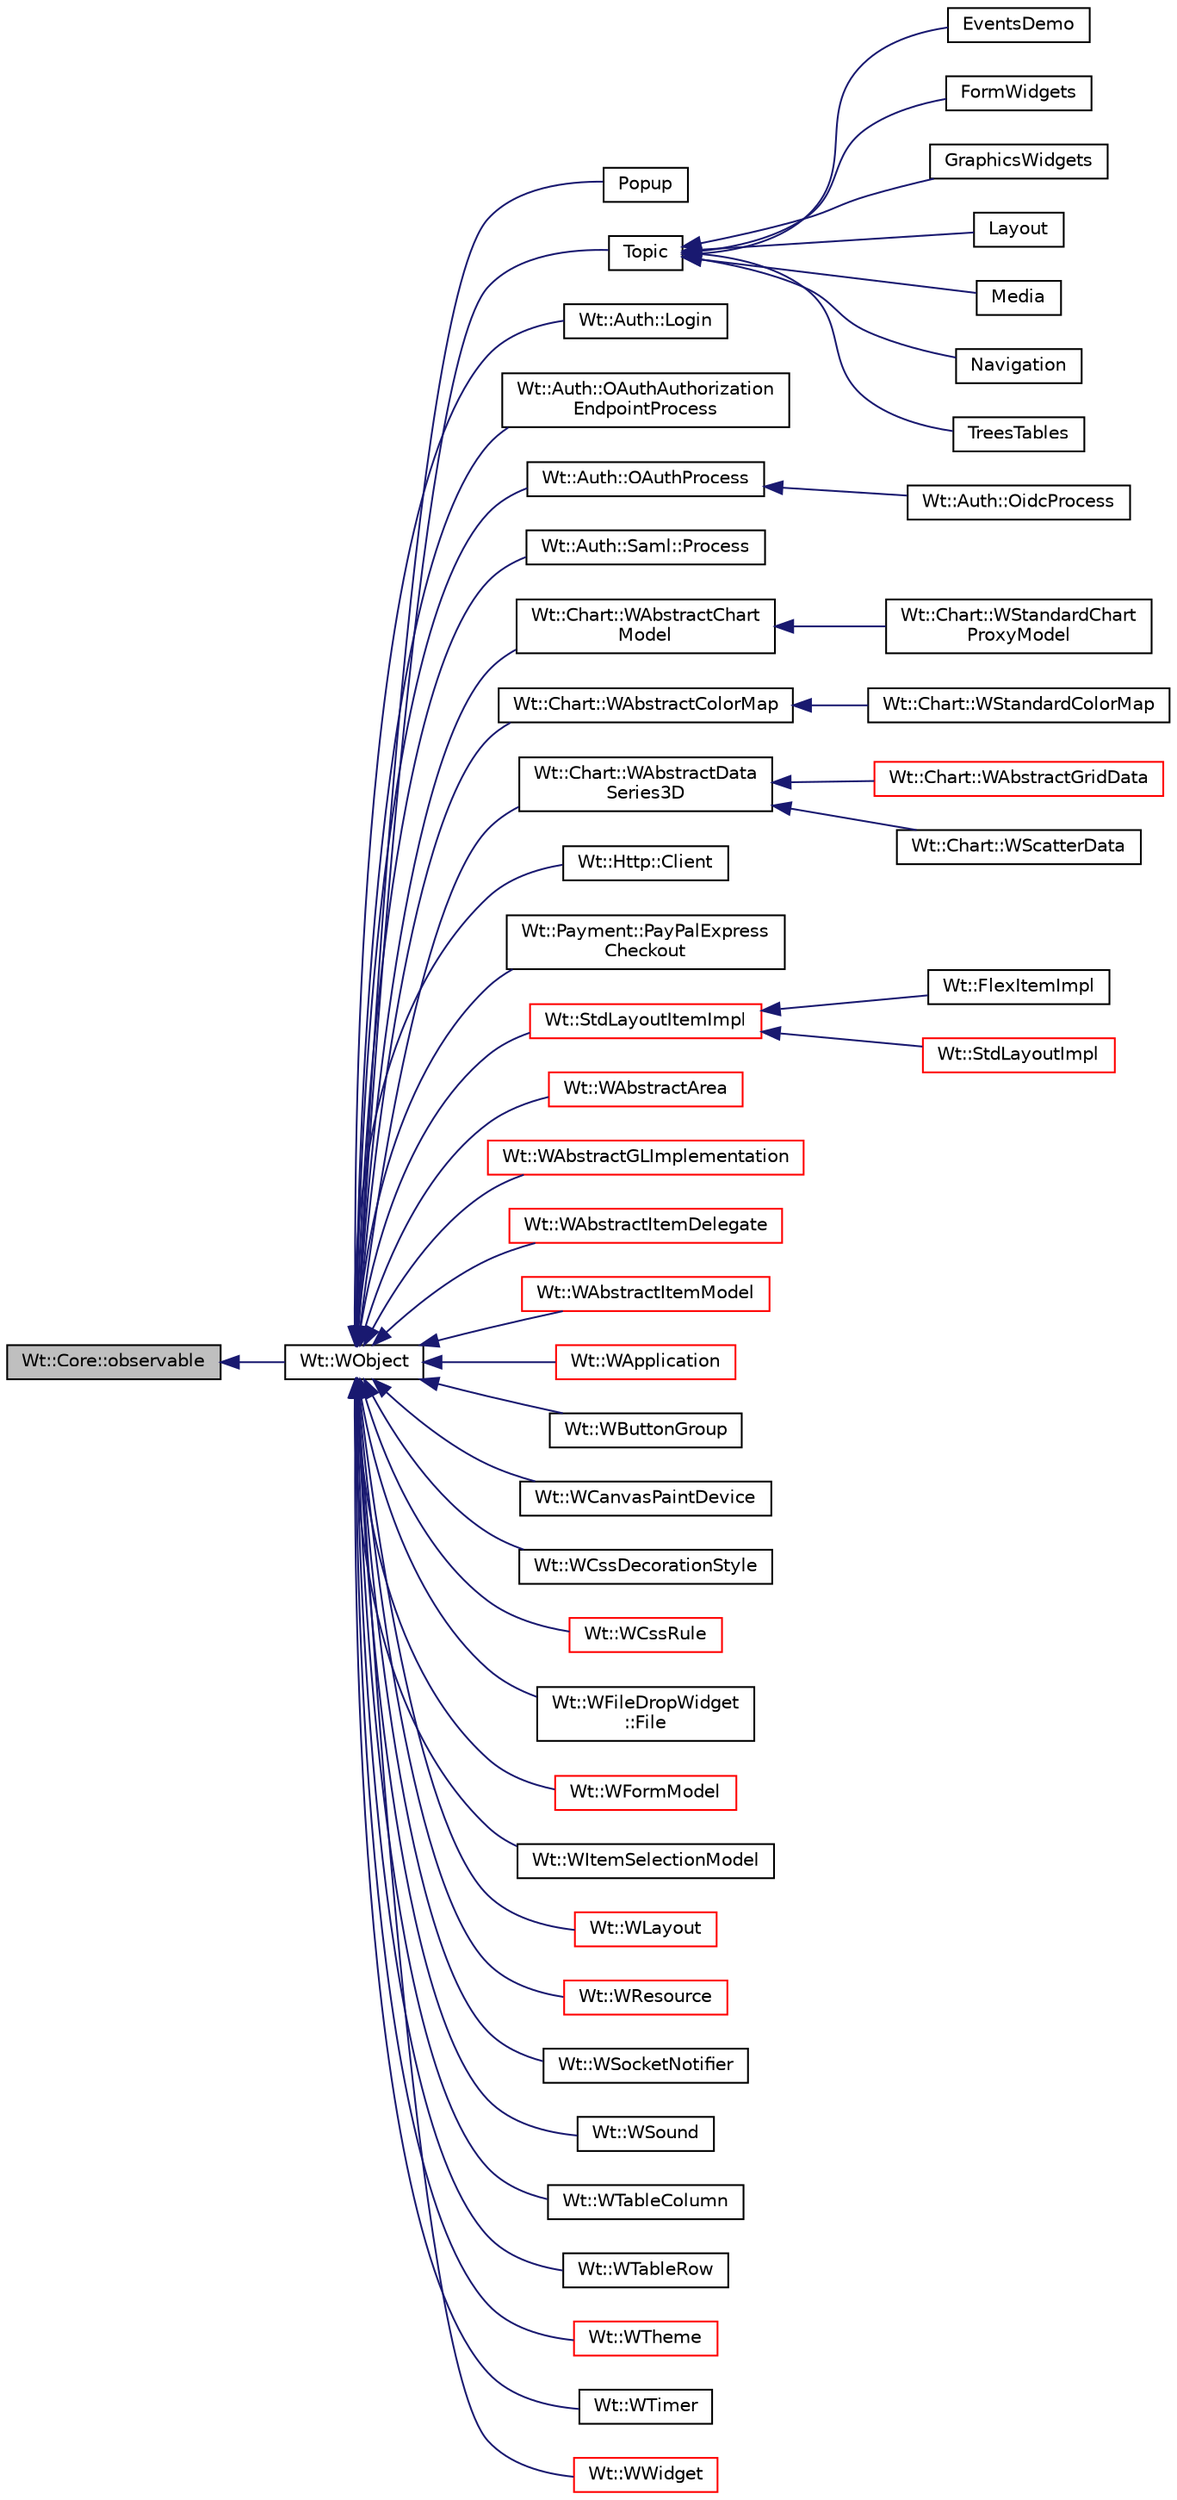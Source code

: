 digraph "Wt::Core::observable"
{
 // LATEX_PDF_SIZE
  edge [fontname="Helvetica",fontsize="10",labelfontname="Helvetica",labelfontsize="10"];
  node [fontname="Helvetica",fontsize="10",shape=record];
  rankdir="LR";
  Node1 [label="Wt::Core::observable",height=0.2,width=0.4,color="black", fillcolor="grey75", style="filled", fontcolor="black",tooltip="A base class for objects whose life-time can be tracked."];
  Node1 -> Node2 [dir="back",color="midnightblue",fontsize="10",style="solid",fontname="Helvetica"];
  Node2 [label="Wt::WObject",height=0.2,width=0.4,color="black", fillcolor="white", style="filled",URL="$classWt_1_1WObject.html",tooltip="A base class for objects that participate in the signal/slot system."];
  Node2 -> Node3 [dir="back",color="midnightblue",fontsize="10",style="solid",fontname="Helvetica"];
  Node3 [label="Popup",height=0.2,width=0.4,color="black", fillcolor="white", style="filled",URL="$classPopup.html",tooltip="A JavaScript based popup window, encapsulating the Javascript functions alert(), confirm(),..."];
  Node2 -> Node4 [dir="back",color="midnightblue",fontsize="10",style="solid",fontname="Helvetica"];
  Node4 [label="Topic",height=0.2,width=0.4,color="black", fillcolor="white", style="filled",URL="$classTopic.html",tooltip=" "];
  Node4 -> Node5 [dir="back",color="midnightblue",fontsize="10",style="solid",fontname="Helvetica"];
  Node5 [label="EventsDemo",height=0.2,width=0.4,color="black", fillcolor="white", style="filled",URL="$classEventsDemo.html",tooltip=" "];
  Node4 -> Node6 [dir="back",color="midnightblue",fontsize="10",style="solid",fontname="Helvetica"];
  Node6 [label="FormWidgets",height=0.2,width=0.4,color="black", fillcolor="white", style="filled",URL="$classFormWidgets.html",tooltip=" "];
  Node4 -> Node7 [dir="back",color="midnightblue",fontsize="10",style="solid",fontname="Helvetica"];
  Node7 [label="GraphicsWidgets",height=0.2,width=0.4,color="black", fillcolor="white", style="filled",URL="$classGraphicsWidgets.html",tooltip=" "];
  Node4 -> Node8 [dir="back",color="midnightblue",fontsize="10",style="solid",fontname="Helvetica"];
  Node8 [label="Layout",height=0.2,width=0.4,color="black", fillcolor="white", style="filled",URL="$classLayout.html",tooltip=" "];
  Node4 -> Node9 [dir="back",color="midnightblue",fontsize="10",style="solid",fontname="Helvetica"];
  Node9 [label="Media",height=0.2,width=0.4,color="black", fillcolor="white", style="filled",URL="$classMedia.html",tooltip=" "];
  Node4 -> Node10 [dir="back",color="midnightblue",fontsize="10",style="solid",fontname="Helvetica"];
  Node10 [label="Navigation",height=0.2,width=0.4,color="black", fillcolor="white", style="filled",URL="$classNavigation.html",tooltip=" "];
  Node4 -> Node11 [dir="back",color="midnightblue",fontsize="10",style="solid",fontname="Helvetica"];
  Node11 [label="TreesTables",height=0.2,width=0.4,color="black", fillcolor="white", style="filled",URL="$classTreesTables.html",tooltip=" "];
  Node2 -> Node12 [dir="back",color="midnightblue",fontsize="10",style="solid",fontname="Helvetica"];
  Node12 [label="Wt::Auth::Login",height=0.2,width=0.4,color="black", fillcolor="white", style="filled",URL="$classWt_1_1Auth_1_1Login.html",tooltip="A class that manages the current login state."];
  Node2 -> Node13 [dir="back",color="midnightblue",fontsize="10",style="solid",fontname="Helvetica"];
  Node13 [label="Wt::Auth::OAuthAuthorization\lEndpointProcess",height=0.2,width=0.4,color="black", fillcolor="white", style="filled",URL="$classWt_1_1Auth_1_1OAuthAuthorizationEndpointProcess.html",tooltip="Allows clients to authorize users according to the OAuth 2.0 protocol."];
  Node2 -> Node14 [dir="back",color="midnightblue",fontsize="10",style="solid",fontname="Helvetica"];
  Node14 [label="Wt::Auth::OAuthProcess",height=0.2,width=0.4,color="black", fillcolor="white", style="filled",URL="$classWt_1_1Auth_1_1OAuthProcess.html",tooltip="An OAuth authorization (and authentication) process."];
  Node14 -> Node15 [dir="back",color="midnightblue",fontsize="10",style="solid",fontname="Helvetica"];
  Node15 [label="Wt::Auth::OidcProcess",height=0.2,width=0.4,color="black", fillcolor="white", style="filled",URL="$classWt_1_1Auth_1_1OidcProcess.html",tooltip="An OpenId Connect authentication process."];
  Node2 -> Node16 [dir="back",color="midnightblue",fontsize="10",style="solid",fontname="Helvetica"];
  Node16 [label="Wt::Auth::Saml::Process",height=0.2,width=0.4,color="black", fillcolor="white", style="filled",URL="$classWt_1_1Auth_1_1Saml_1_1Process.html",tooltip="A SAML authentication process."];
  Node2 -> Node17 [dir="back",color="midnightblue",fontsize="10",style="solid",fontname="Helvetica"];
  Node17 [label="Wt::Chart::WAbstractChart\lModel",height=0.2,width=0.4,color="black", fillcolor="white", style="filled",URL="$classWt_1_1Chart_1_1WAbstractChartModel.html",tooltip="An abstract model for use with Wt's charts."];
  Node17 -> Node18 [dir="back",color="midnightblue",fontsize="10",style="solid",fontname="Helvetica"];
  Node18 [label="Wt::Chart::WStandardChart\lProxyModel",height=0.2,width=0.4,color="black", fillcolor="white", style="filled",URL="$classWt_1_1Chart_1_1WStandardChartProxyModel.html",tooltip="A WAbstractChartModel implementation that wraps a WAbstractItemModel."];
  Node2 -> Node19 [dir="back",color="midnightblue",fontsize="10",style="solid",fontname="Helvetica"];
  Node19 [label="Wt::Chart::WAbstractColorMap",height=0.2,width=0.4,color="black", fillcolor="white", style="filled",URL="$classWt_1_1Chart_1_1WAbstractColorMap.html",tooltip="Maps numerical values to colors."];
  Node19 -> Node20 [dir="back",color="midnightblue",fontsize="10",style="solid",fontname="Helvetica"];
  Node20 [label="Wt::Chart::WStandardColorMap",height=0.2,width=0.4,color="black", fillcolor="white", style="filled",URL="$classWt_1_1Chart_1_1WStandardColorMap.html",tooltip="Standard colorMap."];
  Node2 -> Node21 [dir="back",color="midnightblue",fontsize="10",style="solid",fontname="Helvetica"];
  Node21 [label="Wt::Chart::WAbstractData\lSeries3D",height=0.2,width=0.4,color="black", fillcolor="white", style="filled",URL="$classWt_1_1Chart_1_1WAbstractDataSeries3D.html",tooltip="Abstract base class for dataseries that can be drawn on a WCartesian3DChart."];
  Node21 -> Node22 [dir="back",color="midnightblue",fontsize="10",style="solid",fontname="Helvetica"];
  Node22 [label="Wt::Chart::WAbstractGridData",height=0.2,width=0.4,color="red", fillcolor="white", style="filled",URL="$classWt_1_1Chart_1_1WAbstractGridData.html",tooltip="Class representing grid-based data for on a 3D chart."];
  Node21 -> Node25 [dir="back",color="midnightblue",fontsize="10",style="solid",fontname="Helvetica"];
  Node25 [label="Wt::Chart::WScatterData",height=0.2,width=0.4,color="black", fillcolor="white", style="filled",URL="$classWt_1_1Chart_1_1WScatterData.html",tooltip="Class representing a collection of points for on a 3D chart."];
  Node2 -> Node26 [dir="back",color="midnightblue",fontsize="10",style="solid",fontname="Helvetica"];
  Node26 [label="Wt::Http::Client",height=0.2,width=0.4,color="black", fillcolor="white", style="filled",URL="$classWt_1_1Http_1_1Client.html",tooltip="An HTTP client."];
  Node2 -> Node27 [dir="back",color="midnightblue",fontsize="10",style="solid",fontname="Helvetica"];
  Node27 [label="Wt::Payment::PayPalExpress\lCheckout",height=0.2,width=0.4,color="black", fillcolor="white", style="filled",URL="$classWt_1_1Payment_1_1PayPalExpressCheckout.html",tooltip="A paypal express checkout process."];
  Node2 -> Node28 [dir="back",color="midnightblue",fontsize="10",style="solid",fontname="Helvetica"];
  Node28 [label="Wt::StdLayoutItemImpl",height=0.2,width=0.4,color="red", fillcolor="white", style="filled",URL="$classWt_1_1StdLayoutItemImpl.html",tooltip=" "];
  Node28 -> Node29 [dir="back",color="midnightblue",fontsize="10",style="solid",fontname="Helvetica"];
  Node29 [label="Wt::FlexItemImpl",height=0.2,width=0.4,color="black", fillcolor="white", style="filled",URL="$classWt_1_1FlexItemImpl.html",tooltip=" "];
  Node28 -> Node30 [dir="back",color="midnightblue",fontsize="10",style="solid",fontname="Helvetica"];
  Node30 [label="Wt::StdLayoutImpl",height=0.2,width=0.4,color="red", fillcolor="white", style="filled",URL="$classWt_1_1StdLayoutImpl.html",tooltip=" "];
  Node2 -> Node34 [dir="back",color="midnightblue",fontsize="10",style="solid",fontname="Helvetica"];
  Node34 [label="Wt::WAbstractArea",height=0.2,width=0.4,color="red", fillcolor="white", style="filled",URL="$classWt_1_1WAbstractArea.html",tooltip="Abstract base class for interactive areas in a widget."];
  Node2 -> Node38 [dir="back",color="midnightblue",fontsize="10",style="solid",fontname="Helvetica"];
  Node38 [label="Wt::WAbstractGLImplementation",height=0.2,width=0.4,color="red", fillcolor="white", style="filled",URL="$classWt_1_1WAbstractGLImplementation.html",tooltip=" "];
  Node2 -> Node41 [dir="back",color="midnightblue",fontsize="10",style="solid",fontname="Helvetica"];
  Node41 [label="Wt::WAbstractItemDelegate",height=0.2,width=0.4,color="red", fillcolor="white", style="filled",URL="$classWt_1_1WAbstractItemDelegate.html",tooltip="Abstract delegate class for rendering an item in an item view."];
  Node2 -> Node44 [dir="back",color="midnightblue",fontsize="10",style="solid",fontname="Helvetica"];
  Node44 [label="Wt::WAbstractItemModel",height=0.2,width=0.4,color="red", fillcolor="white", style="filled",URL="$classWt_1_1WAbstractItemModel.html",tooltip="An abstract model for use with Wt's view classes."];
  Node2 -> Node65 [dir="back",color="midnightblue",fontsize="10",style="solid",fontname="Helvetica"];
  Node65 [label="Wt::WApplication",height=0.2,width=0.4,color="red", fillcolor="white", style="filled",URL="$classWt_1_1WApplication.html",tooltip="Represents an application instance for a single session."];
  Node2 -> Node80 [dir="back",color="midnightblue",fontsize="10",style="solid",fontname="Helvetica"];
  Node80 [label="Wt::WButtonGroup",height=0.2,width=0.4,color="black", fillcolor="white", style="filled",URL="$classWt_1_1WButtonGroup.html",tooltip="A class for grouping radio buttons logically together."];
  Node2 -> Node81 [dir="back",color="midnightblue",fontsize="10",style="solid",fontname="Helvetica"];
  Node81 [label="Wt::WCanvasPaintDevice",height=0.2,width=0.4,color="black", fillcolor="white", style="filled",URL="$classWt_1_1WCanvasPaintDevice.html",tooltip="A paint device for rendering using the HTML 5 <canvas> element."];
  Node2 -> Node82 [dir="back",color="midnightblue",fontsize="10",style="solid",fontname="Helvetica"];
  Node82 [label="Wt::WCssDecorationStyle",height=0.2,width=0.4,color="black", fillcolor="white", style="filled",URL="$classWt_1_1WCssDecorationStyle.html",tooltip="A style class for a single widget or style sheet rule."];
  Node2 -> Node83 [dir="back",color="midnightblue",fontsize="10",style="solid",fontname="Helvetica"];
  Node83 [label="Wt::WCssRule",height=0.2,width=0.4,color="red", fillcolor="white", style="filled",URL="$classWt_1_1WCssRule.html",tooltip="Abstract rule in a CSS style sheet."];
  Node2 -> Node86 [dir="back",color="midnightblue",fontsize="10",style="solid",fontname="Helvetica"];
  Node86 [label="Wt::WFileDropWidget\l::File",height=0.2,width=0.4,color="black", fillcolor="white", style="filled",URL="$classWt_1_1WFileDropWidget_1_1File.html",tooltip="A nested class of WFileDropWidget representing a file."];
  Node2 -> Node87 [dir="back",color="midnightblue",fontsize="10",style="solid",fontname="Helvetica"];
  Node87 [label="Wt::WFormModel",height=0.2,width=0.4,color="red", fillcolor="white", style="filled",URL="$classWt_1_1WFormModel.html",tooltip="A basic model class for forms."];
  Node2 -> Node95 [dir="back",color="midnightblue",fontsize="10",style="solid",fontname="Helvetica"];
  Node95 [label="Wt::WItemSelectionModel",height=0.2,width=0.4,color="black", fillcolor="white", style="filled",URL="$classWt_1_1WItemSelectionModel.html",tooltip="A class that represents a selection for a WAbstractItemView."];
  Node2 -> Node96 [dir="back",color="midnightblue",fontsize="10",style="solid",fontname="Helvetica"];
  Node96 [label="Wt::WLayout",height=0.2,width=0.4,color="red", fillcolor="white", style="filled",URL="$classWt_1_1WLayout.html",tooltip="An abstract base class for layout managers."];
  Node2 -> Node103 [dir="back",color="midnightblue",fontsize="10",style="solid",fontname="Helvetica"];
  Node103 [label="Wt::WResource",height=0.2,width=0.4,color="red", fillcolor="white", style="filled",URL="$classWt_1_1WResource.html",tooltip="An object which can be rendered in the HTTP protocol."];
  Node2 -> Node122 [dir="back",color="midnightblue",fontsize="10",style="solid",fontname="Helvetica"];
  Node122 [label="Wt::WSocketNotifier",height=0.2,width=0.4,color="black", fillcolor="white", style="filled",URL="$classWt_1_1WSocketNotifier.html",tooltip="A utility class for asynchronous notification of socket activity."];
  Node2 -> Node123 [dir="back",color="midnightblue",fontsize="10",style="solid",fontname="Helvetica"];
  Node123 [label="Wt::WSound",height=0.2,width=0.4,color="black", fillcolor="white", style="filled",URL="$classWt_1_1WSound.html",tooltip="A value class to play a sound effect."];
  Node2 -> Node124 [dir="back",color="midnightblue",fontsize="10",style="solid",fontname="Helvetica"];
  Node124 [label="Wt::WTableColumn",height=0.2,width=0.4,color="black", fillcolor="white", style="filled",URL="$classWt_1_1WTableColumn.html",tooltip="A table column."];
  Node2 -> Node125 [dir="back",color="midnightblue",fontsize="10",style="solid",fontname="Helvetica"];
  Node125 [label="Wt::WTableRow",height=0.2,width=0.4,color="black", fillcolor="white", style="filled",URL="$classWt_1_1WTableRow.html",tooltip="A table row."];
  Node2 -> Node126 [dir="back",color="midnightblue",fontsize="10",style="solid",fontname="Helvetica"];
  Node126 [label="Wt::WTheme",height=0.2,width=0.4,color="red", fillcolor="white", style="filled",URL="$classWt_1_1WTheme.html",tooltip=" "];
  Node2 -> Node132 [dir="back",color="midnightblue",fontsize="10",style="solid",fontname="Helvetica"];
  Node132 [label="Wt::WTimer",height=0.2,width=0.4,color="black", fillcolor="white", style="filled",URL="$classWt_1_1WTimer.html",tooltip="A utility class which provides timer signals and single-shot timers."];
  Node2 -> Node133 [dir="back",color="midnightblue",fontsize="10",style="solid",fontname="Helvetica"];
  Node133 [label="Wt::WWidget",height=0.2,width=0.4,color="red", fillcolor="white", style="filled",URL="$classWt_1_1WWidget.html",tooltip="The abstract base class for a user-interface component."];
}
